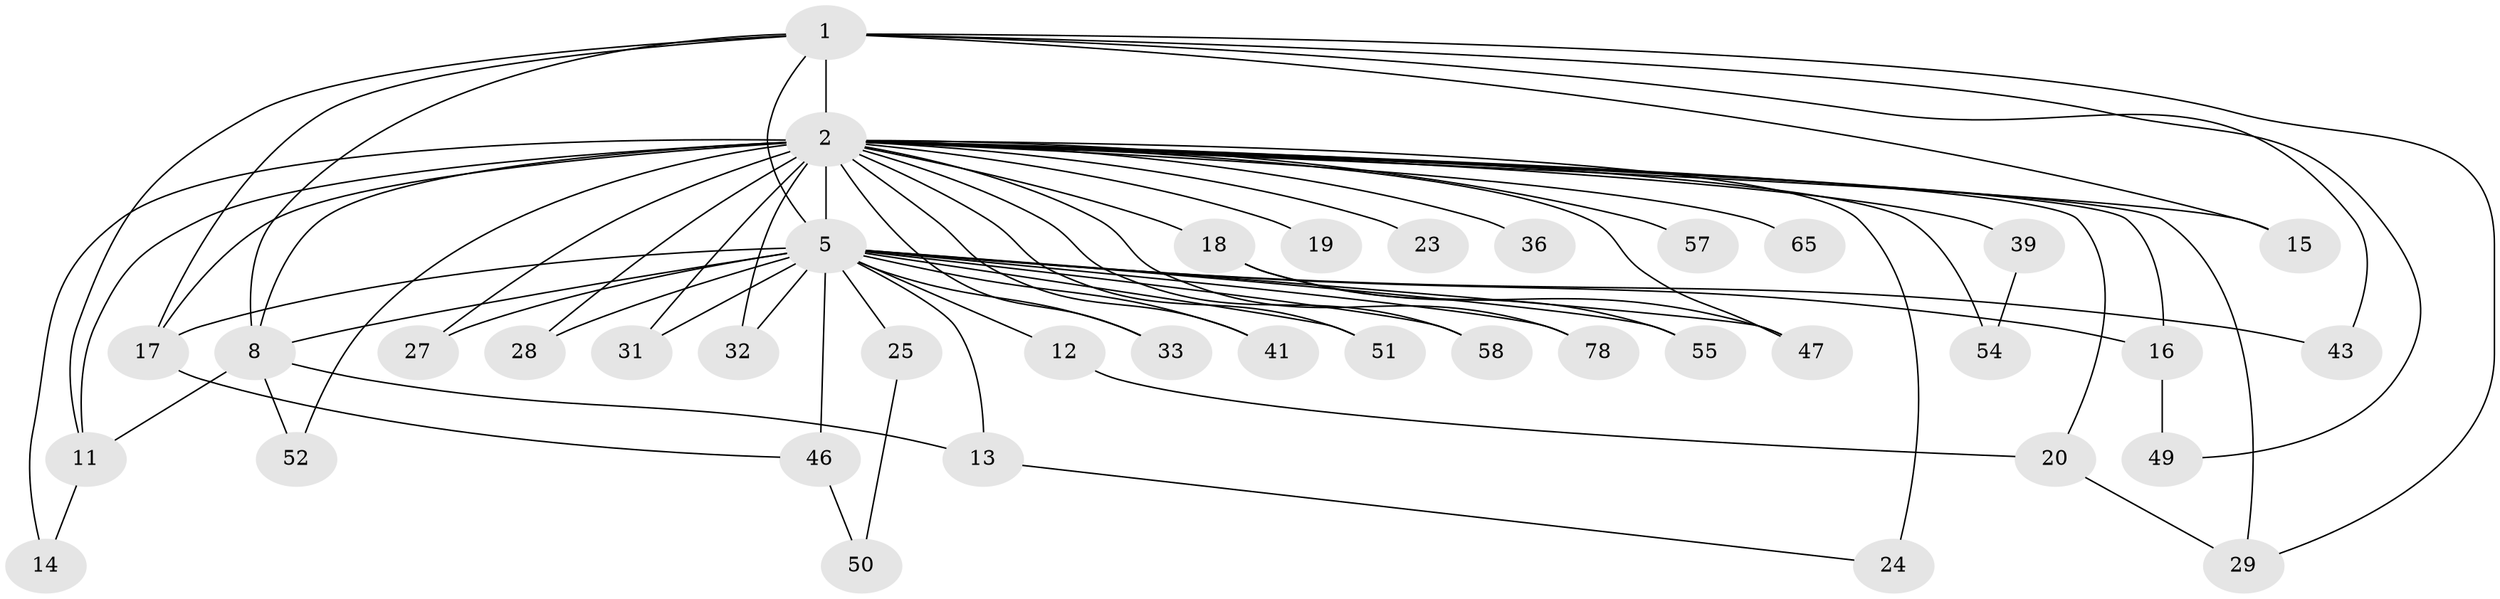 // original degree distribution, {15: 0.02531645569620253, 17: 0.02531645569620253, 16: 0.02531645569620253, 19: 0.012658227848101266, 28: 0.02531645569620253, 13: 0.012658227848101266, 4: 0.08860759493670886, 3: 0.20253164556962025, 2: 0.5316455696202531, 5: 0.02531645569620253, 6: 0.02531645569620253}
// Generated by graph-tools (version 1.1) at 2025/13/03/09/25 04:13:55]
// undirected, 39 vertices, 71 edges
graph export_dot {
graph [start="1"]
  node [color=gray90,style=filled];
  1;
  2 [super="+34+37+30+21+3+44"];
  5 [super="+10+40+38+9+53+48+22+60"];
  8 [super="+71"];
  11;
  12;
  13;
  14;
  15 [super="+76"];
  16;
  17;
  18;
  19 [super="+59"];
  20;
  23;
  24;
  25;
  27 [super="+67"];
  28;
  29 [super="+62+42"];
  31 [super="+63"];
  32 [super="+64"];
  33;
  36;
  39;
  41;
  43;
  46;
  47 [super="+56"];
  49;
  50;
  51;
  52;
  54;
  55;
  57;
  58;
  65;
  78 [super="+79"];
  1 -- 2 [weight=5];
  1 -- 5 [weight=3];
  1 -- 8;
  1 -- 11;
  1 -- 17;
  1 -- 43;
  1 -- 49;
  1 -- 29;
  1 -- 15;
  2 -- 5 [weight=23];
  2 -- 8 [weight=5];
  2 -- 15 [weight=2];
  2 -- 24 [weight=2];
  2 -- 18 [weight=4];
  2 -- 36 [weight=2];
  2 -- 11;
  2 -- 14;
  2 -- 16;
  2 -- 17 [weight=2];
  2 -- 19 [weight=3];
  2 -- 20;
  2 -- 23;
  2 -- 27;
  2 -- 28;
  2 -- 29;
  2 -- 31 [weight=2];
  2 -- 32 [weight=2];
  2 -- 33;
  2 -- 39 [weight=2];
  2 -- 41;
  2 -- 51;
  2 -- 52;
  2 -- 54;
  2 -- 57 [weight=2];
  2 -- 58;
  2 -- 65;
  2 -- 78;
  2 -- 47;
  5 -- 8 [weight=4];
  5 -- 12 [weight=2];
  5 -- 16;
  5 -- 43;
  5 -- 51;
  5 -- 32;
  5 -- 41;
  5 -- 13 [weight=2];
  5 -- 78 [weight=2];
  5 -- 25 [weight=2];
  5 -- 28;
  5 -- 31;
  5 -- 33 [weight=2];
  5 -- 47;
  5 -- 17;
  5 -- 27 [weight=2];
  5 -- 58;
  5 -- 55;
  5 -- 46;
  8 -- 13;
  8 -- 52;
  8 -- 11;
  11 -- 14;
  12 -- 20;
  13 -- 24;
  16 -- 49;
  17 -- 46;
  18 -- 47;
  18 -- 55;
  20 -- 29;
  25 -- 50;
  39 -- 54;
  46 -- 50;
}
